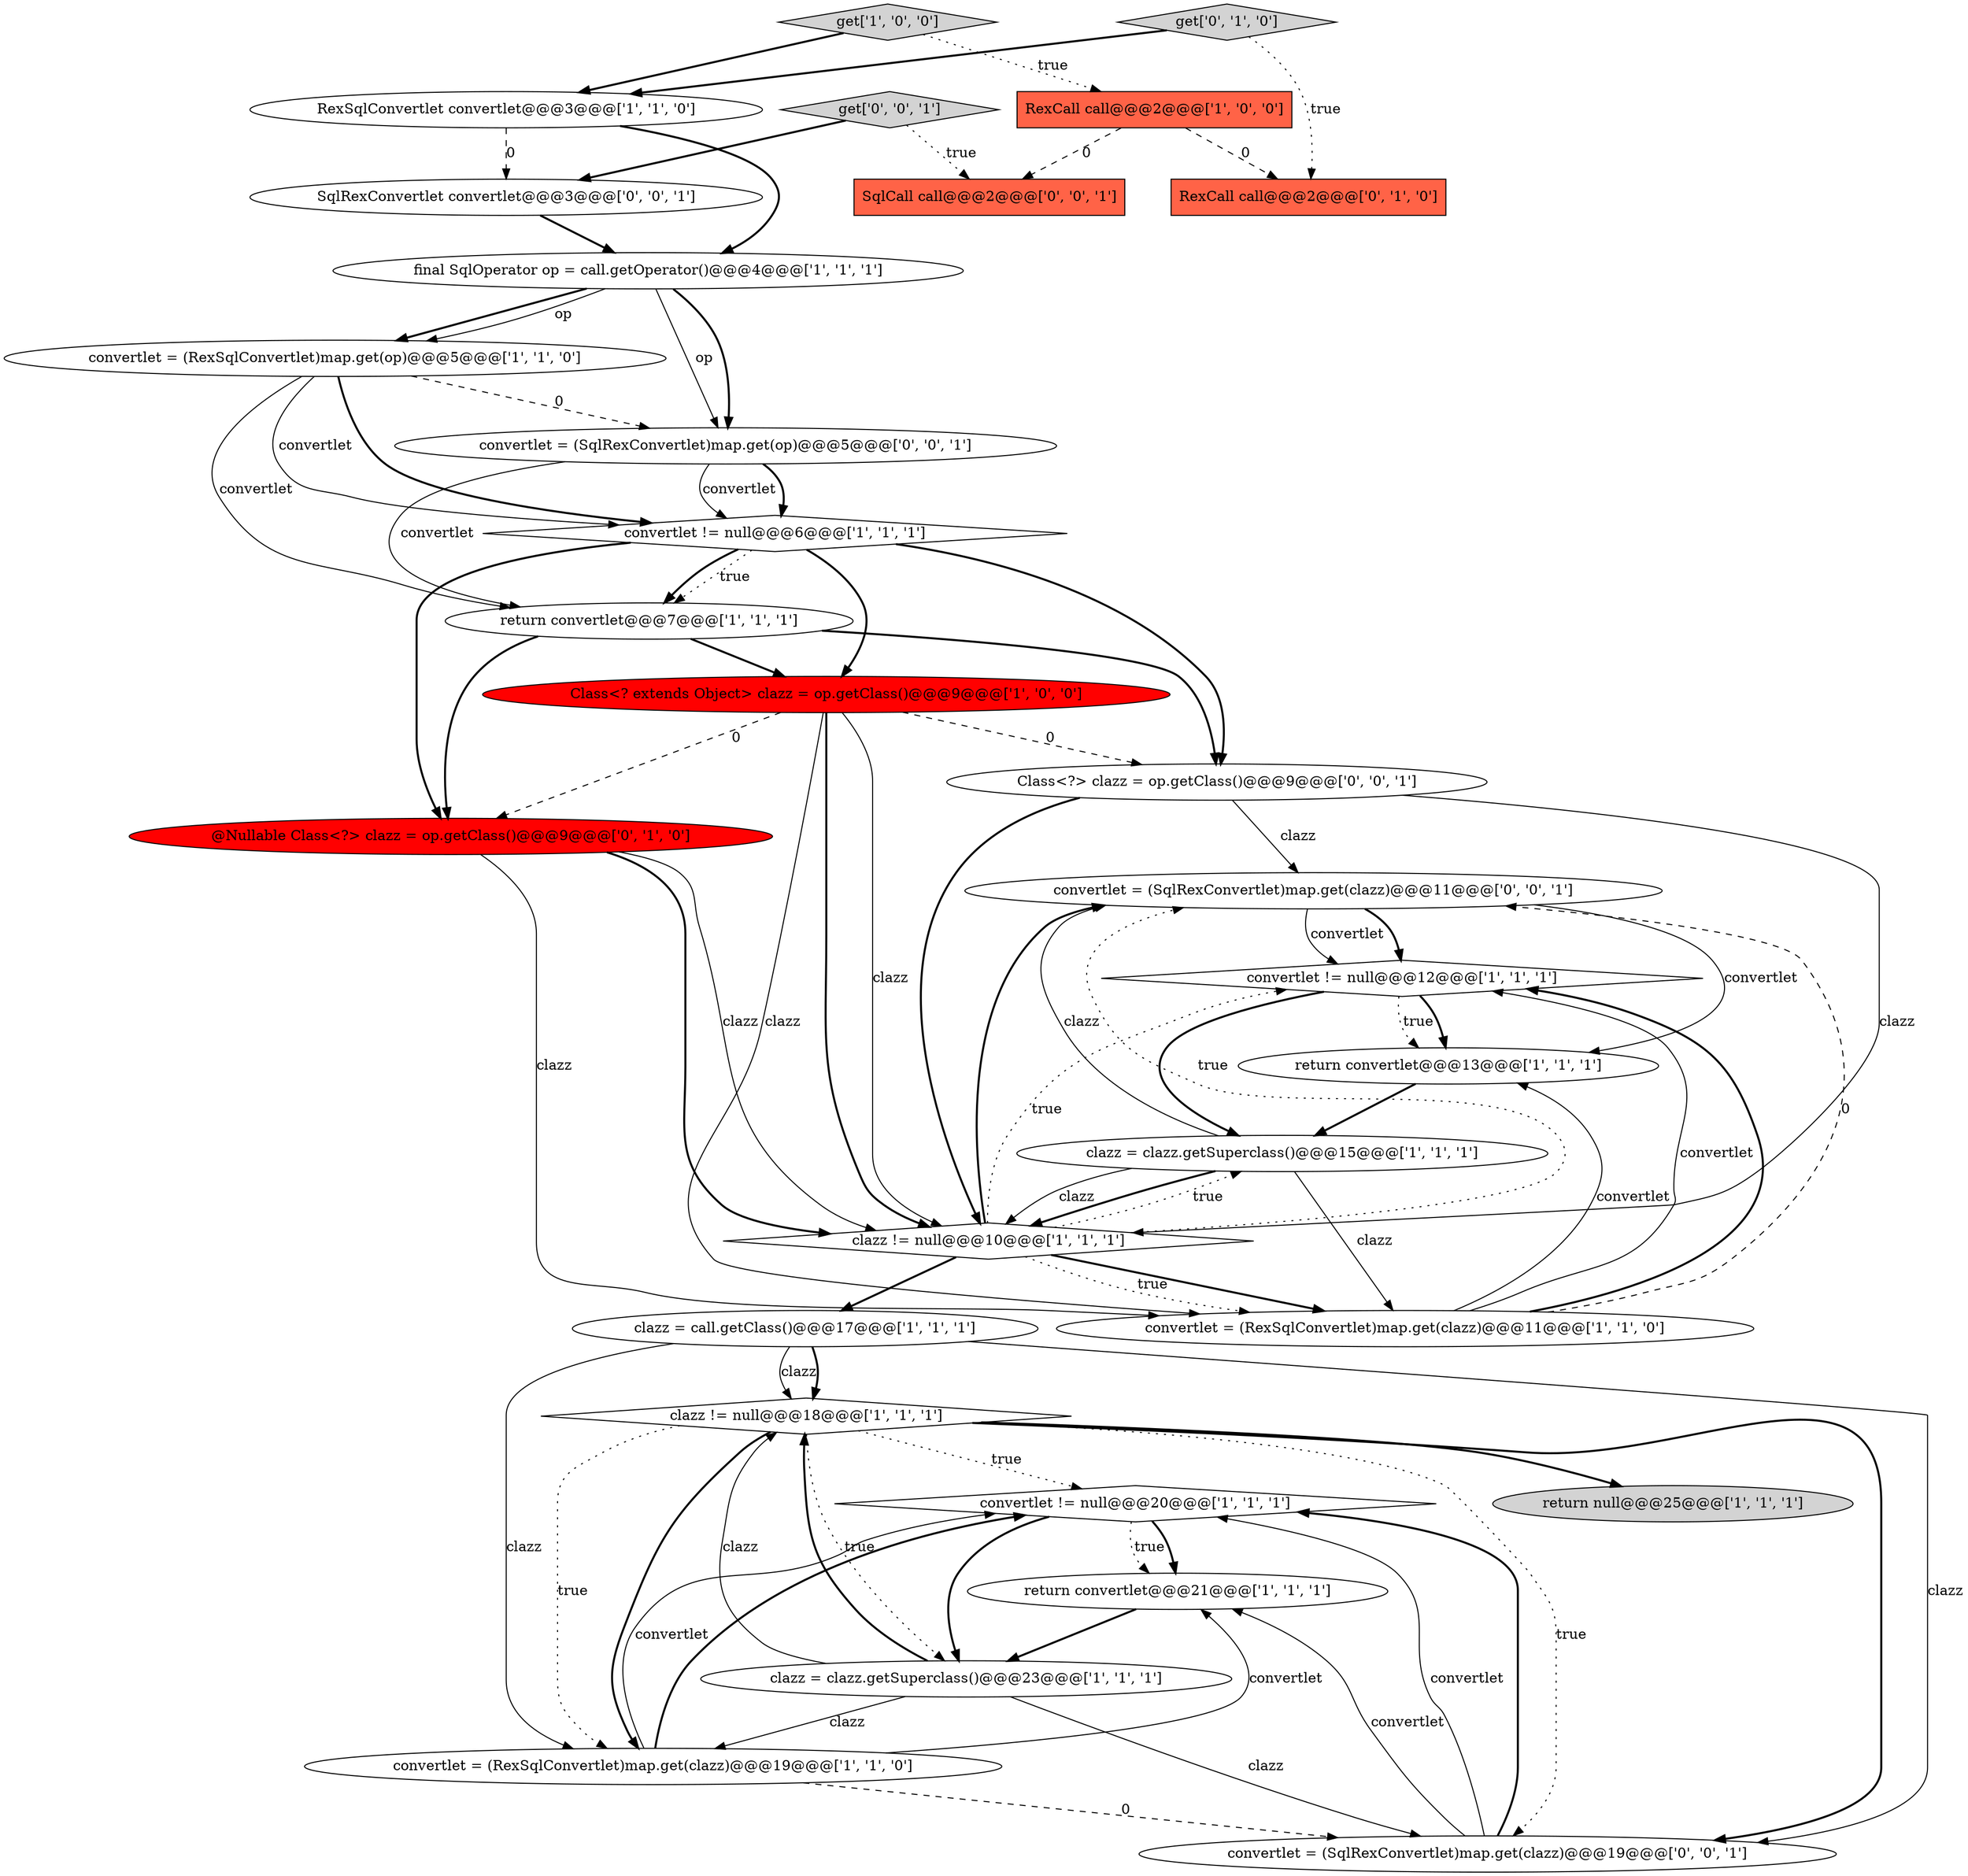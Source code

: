 digraph {
25 [style = filled, label = "convertlet = (SqlRexConvertlet)map.get(clazz)@@@11@@@['0', '0', '1']", fillcolor = white, shape = ellipse image = "AAA0AAABBB3BBB"];
19 [style = filled, label = "final SqlOperator op = call.getOperator()@@@4@@@['1', '1', '1']", fillcolor = white, shape = ellipse image = "AAA0AAABBB1BBB"];
23 [style = filled, label = "convertlet = (SqlRexConvertlet)map.get(op)@@@5@@@['0', '0', '1']", fillcolor = white, shape = ellipse image = "AAA0AAABBB3BBB"];
26 [style = filled, label = "get['0', '0', '1']", fillcolor = lightgray, shape = diamond image = "AAA0AAABBB3BBB"];
7 [style = filled, label = "convertlet != null@@@12@@@['1', '1', '1']", fillcolor = white, shape = diamond image = "AAA0AAABBB1BBB"];
18 [style = filled, label = "return convertlet@@@21@@@['1', '1', '1']", fillcolor = white, shape = ellipse image = "AAA0AAABBB1BBB"];
17 [style = filled, label = "convertlet != null@@@20@@@['1', '1', '1']", fillcolor = white, shape = diamond image = "AAA0AAABBB1BBB"];
1 [style = filled, label = "return convertlet@@@7@@@['1', '1', '1']", fillcolor = white, shape = ellipse image = "AAA0AAABBB1BBB"];
2 [style = filled, label = "clazz != null@@@10@@@['1', '1', '1']", fillcolor = white, shape = diamond image = "AAA0AAABBB1BBB"];
0 [style = filled, label = "Class<? extends Object> clazz = op.getClass()@@@9@@@['1', '0', '0']", fillcolor = red, shape = ellipse image = "AAA1AAABBB1BBB"];
21 [style = filled, label = "get['0', '1', '0']", fillcolor = lightgray, shape = diamond image = "AAA0AAABBB2BBB"];
5 [style = filled, label = "return null@@@25@@@['1', '1', '1']", fillcolor = lightgray, shape = ellipse image = "AAA0AAABBB1BBB"];
20 [style = filled, label = "RexCall call@@@2@@@['0', '1', '0']", fillcolor = tomato, shape = box image = "AAA1AAABBB2BBB"];
24 [style = filled, label = "SqlRexConvertlet convertlet@@@3@@@['0', '0', '1']", fillcolor = white, shape = ellipse image = "AAA0AAABBB3BBB"];
22 [style = filled, label = "@Nullable Class<?> clazz = op.getClass()@@@9@@@['0', '1', '0']", fillcolor = red, shape = ellipse image = "AAA1AAABBB2BBB"];
10 [style = filled, label = "get['1', '0', '0']", fillcolor = lightgray, shape = diamond image = "AAA0AAABBB1BBB"];
13 [style = filled, label = "convertlet = (RexSqlConvertlet)map.get(clazz)@@@11@@@['1', '1', '0']", fillcolor = white, shape = ellipse image = "AAA0AAABBB1BBB"];
6 [style = filled, label = "return convertlet@@@13@@@['1', '1', '1']", fillcolor = white, shape = ellipse image = "AAA0AAABBB1BBB"];
15 [style = filled, label = "clazz = clazz.getSuperclass()@@@15@@@['1', '1', '1']", fillcolor = white, shape = ellipse image = "AAA0AAABBB1BBB"];
29 [style = filled, label = "SqlCall call@@@2@@@['0', '0', '1']", fillcolor = tomato, shape = box image = "AAA0AAABBB3BBB"];
9 [style = filled, label = "clazz != null@@@18@@@['1', '1', '1']", fillcolor = white, shape = diamond image = "AAA0AAABBB1BBB"];
4 [style = filled, label = "RexCall call@@@2@@@['1', '0', '0']", fillcolor = tomato, shape = box image = "AAA1AAABBB1BBB"];
12 [style = filled, label = "convertlet = (RexSqlConvertlet)map.get(clazz)@@@19@@@['1', '1', '0']", fillcolor = white, shape = ellipse image = "AAA0AAABBB1BBB"];
8 [style = filled, label = "clazz = call.getClass()@@@17@@@['1', '1', '1']", fillcolor = white, shape = ellipse image = "AAA0AAABBB1BBB"];
16 [style = filled, label = "convertlet = (RexSqlConvertlet)map.get(op)@@@5@@@['1', '1', '0']", fillcolor = white, shape = ellipse image = "AAA0AAABBB1BBB"];
27 [style = filled, label = "Class<?> clazz = op.getClass()@@@9@@@['0', '0', '1']", fillcolor = white, shape = ellipse image = "AAA0AAABBB3BBB"];
3 [style = filled, label = "clazz = clazz.getSuperclass()@@@23@@@['1', '1', '1']", fillcolor = white, shape = ellipse image = "AAA0AAABBB1BBB"];
14 [style = filled, label = "convertlet != null@@@6@@@['1', '1', '1']", fillcolor = white, shape = diamond image = "AAA0AAABBB1BBB"];
11 [style = filled, label = "RexSqlConvertlet convertlet@@@3@@@['1', '1', '0']", fillcolor = white, shape = ellipse image = "AAA0AAABBB1BBB"];
28 [style = filled, label = "convertlet = (SqlRexConvertlet)map.get(clazz)@@@19@@@['0', '0', '1']", fillcolor = white, shape = ellipse image = "AAA0AAABBB3BBB"];
18->3 [style = bold, label=""];
9->12 [style = dotted, label="true"];
16->14 [style = solid, label="convertlet"];
1->27 [style = bold, label=""];
2->15 [style = dotted, label="true"];
13->6 [style = solid, label="convertlet"];
13->25 [style = dashed, label="0"];
2->25 [style = dotted, label="true"];
13->7 [style = solid, label="convertlet"];
9->5 [style = bold, label=""];
16->14 [style = bold, label=""];
23->1 [style = solid, label="convertlet"];
10->4 [style = dotted, label="true"];
2->25 [style = bold, label=""];
27->2 [style = bold, label=""];
9->28 [style = dotted, label="true"];
10->11 [style = bold, label=""];
0->13 [style = solid, label="clazz"];
7->6 [style = dotted, label="true"];
24->19 [style = bold, label=""];
21->20 [style = dotted, label="true"];
14->22 [style = bold, label=""];
8->28 [style = solid, label="clazz"];
22->13 [style = solid, label="clazz"];
1->0 [style = bold, label=""];
0->27 [style = dashed, label="0"];
26->24 [style = bold, label=""];
25->7 [style = bold, label=""];
25->6 [style = solid, label="convertlet"];
3->28 [style = solid, label="clazz"];
19->23 [style = solid, label="op"];
23->14 [style = bold, label=""];
8->12 [style = solid, label="clazz"];
0->2 [style = solid, label="clazz"];
21->11 [style = bold, label=""];
12->17 [style = solid, label="convertlet"];
7->6 [style = bold, label=""];
27->2 [style = solid, label="clazz"];
14->1 [style = dotted, label="true"];
23->14 [style = solid, label="convertlet"];
9->3 [style = dotted, label="true"];
15->13 [style = solid, label="clazz"];
3->9 [style = solid, label="clazz"];
22->2 [style = bold, label=""];
17->18 [style = dotted, label="true"];
28->17 [style = solid, label="convertlet"];
12->17 [style = bold, label=""];
6->15 [style = bold, label=""];
19->16 [style = bold, label=""];
9->28 [style = bold, label=""];
3->9 [style = bold, label=""];
8->9 [style = solid, label="clazz"];
4->20 [style = dashed, label="0"];
19->16 [style = solid, label="op"];
17->3 [style = bold, label=""];
3->12 [style = solid, label="clazz"];
28->17 [style = bold, label=""];
7->15 [style = bold, label=""];
9->12 [style = bold, label=""];
14->27 [style = bold, label=""];
16->1 [style = solid, label="convertlet"];
27->25 [style = solid, label="clazz"];
15->2 [style = bold, label=""];
15->25 [style = solid, label="clazz"];
9->17 [style = dotted, label="true"];
0->2 [style = bold, label=""];
16->23 [style = dashed, label="0"];
11->19 [style = bold, label=""];
25->7 [style = solid, label="convertlet"];
0->22 [style = dashed, label="0"];
14->1 [style = bold, label=""];
2->13 [style = bold, label=""];
1->22 [style = bold, label=""];
14->0 [style = bold, label=""];
12->18 [style = solid, label="convertlet"];
13->7 [style = bold, label=""];
12->28 [style = dashed, label="0"];
19->23 [style = bold, label=""];
15->2 [style = solid, label="clazz"];
2->7 [style = dotted, label="true"];
17->18 [style = bold, label=""];
11->24 [style = dashed, label="0"];
8->9 [style = bold, label=""];
26->29 [style = dotted, label="true"];
4->29 [style = dashed, label="0"];
28->18 [style = solid, label="convertlet"];
2->13 [style = dotted, label="true"];
2->8 [style = bold, label=""];
22->2 [style = solid, label="clazz"];
}
